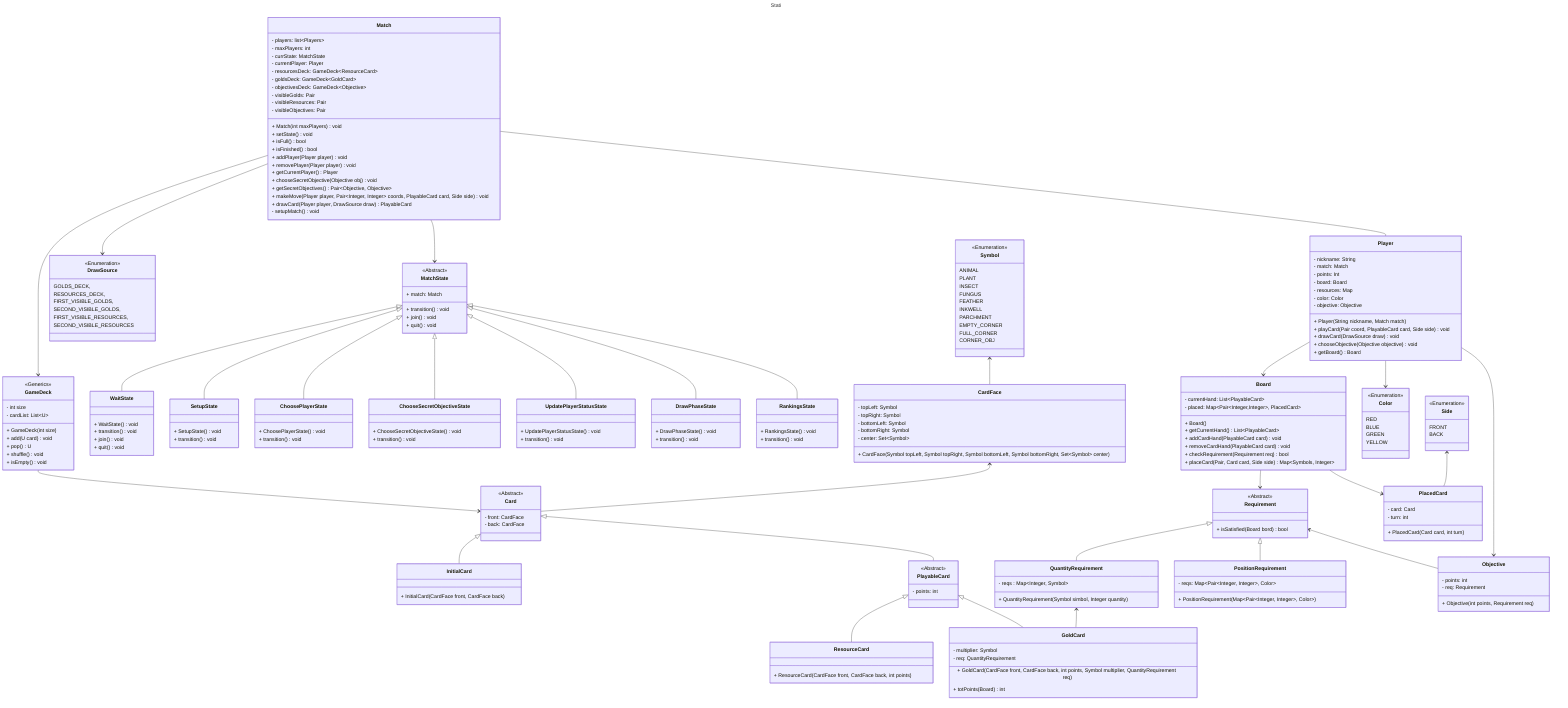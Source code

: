 ---
title: Stati
---
classDiagram
    Match --> GameDeck
    Match --> MatchState
    Match --> DrawSource
    Match -- Player
    MatchState <|-- WaitState
    MatchState <|-- SetupState
    MatchState <|-- ChoosePlayerState
    MatchState <|-- ChooseSecretObjectiveState
    MatchState <|-- UpdatePlayerStatusState
    MatchState <|-- DrawPhaseState
    MatchState <|-- RankingsState

    Card <|-- InitialCard
    Card <|-- PlayableCard
    GameDeck --> Card
    PlayableCard <|-- ResourceCard
    PlayableCard <|-- GoldCard

    Requirement <|-- QuantityRequirement
    Requirement <|-- PositionRequirement
    Requirement <-- Objective
    QuantityRequirement <-- GoldCard

    Board --> PlacedCard
    Player --> Board
    Player --> Objective
    CardFace <-- Card
    Symbol <-- CardFace
    Player --> Color
    Board --> Requirement
    %%Side <-- Player
    %%Side <-- Match
    Side <-- PlacedCard
    %%Symbol <-- GoldCard
    %% DrawSource <-- Player



    class Symbol {
        <<Enumeration>>
        ANIMAL
        PLANT
        INSECT
        FUNGUS
        FEATHER
        INKWELL
        PARCHMENT
        EMPTY_CORNER
        FULL_CORNER
        CORNER_OBJ
    }

    class CardFace {
        - topLeft: Symbol
        - topRight: Symbol
        - bottomLeft: Symbol
        - bottomRight: Symbol
        - center: Set~Symbol~
        + CardFace(Symbol topLeft, Symbol topRight, Symbol bottomLeft, Symbol bottomRight, Set~Symbol~ center)
    }

    class Card {
        <<Abstract>>
        - front: CardFace
        - back: CardFace
    }

    class PlayableCard {
        <<Abstract>>
        - points: int
    }

    class InitialCard {
        + InitialCard(CardFace front, CardFace back)
    }

    class ResourceCard {
        + ResourceCard(CardFace front, CardFace back, int points)
    }

    class GoldCard {
        - multiplier: Symbol
        - req: QuantityRequirement
        + GoldCard(CardFace front, CardFace back, int points, Symbol multiplier, QuantityRequirement req)
        + totPoints(Board) int
    }

    class Requirement {
        <<Abstract>>
        + isSatisfied(Board bord) bool
    }

    class QuantityRequirement {
        - reqs : Map~Integer, Symbol~
        + QuantityRequirement(Symbol simbol, Integer quantity)
    }

    class PositionRequirement {
        - reqs: Map&ltPair&ltInteger, Integer&gt, Color&gt
        + PositionRequirement(Map&ltPair&ltInteger, Integer&gt, Color&gt)
    }
    class Objective {
        - points: int
        - req: Requirement
        + Objective(int points, Requirement req)
    }
    class Player {
        - nickname: String
        - match: Match
        - points: Int
        - board: Board
        - resources: Map<Symbol, Integer>
        - color: Color
        - objective: Objective

        + Player(String nickname, Match match)
        + playCard(Pair<Integer, Integer> coord, PlayableCard card, Side side) void
        + drawCard(DrawSource draw) void
        + chooseObjective(Objective objective) void
        + getBoard() Board
    }
    class Color{
        <<Enumeration>>
        RED
        BLUE
        GREEN
        YELLOW
    }
    class Side{
        <<Enumeration>>
        FRONT
        BACK
    }
    class Board {
        - currentHand: List~PlayableCard~
        - placed: Map&ltPair&ltInteger,Integer&gt, PlacedCard&gt

        + Board()
        + getCurrentHand() List~PlayableCard~
        + addCardHand(PlayableCard card) void
        + removeCardHand(PlayableCard card) void
        + checkRequirement(Requirement req) bool
        + placeCard(Pair<Integer, Integer>, Card card, Side side) Map~Symbols, Integer~
    }
    class PlacedCard {
        - card: Card
        - turn: int
        + PlacedCard(Card card, int turn)
    }

    class Match {
        - players: list~Players~
        - maxPlayers: int
        - currState: MatchState
        - currentPlayer: Player
        - resourcesDeck: GameDeck~ResourceCard~
        - goldsDeck: GameDeck~GoldCard~
        - objectivesDeck: GameDeck~Objective~
        - visibleGolds: Pair<GoldCard, GoldCard>
        - visibleResources: Pair<ResourceCard>
        - visibleObjectives: Pair<Objective, Objective>

        + Match(int maxPlayers) void
        + setState() void
        + isFull() bool
        + isFinished() bool
        + addPlayer(Player player) void
        + removePlayer(Player player) void
        + getCurrentPlayer() Player
        + chooseSecretObjective(Objective obj) void
        + getSecretObjectives() Pair~Objective, Objective~
        + makeMove(Player player, Pair~Integer, Integer~ coords, PlayableCard card, Side side) void
        + drawCard(Player player, DrawSource draw) PlayableCard
        - setupMatch() void

    }
    class DrawSource {
        <<Enumeration>>
        GOLDS_DECK,
        RESOURCES_DECK,
        FIRST_VISIBLE_GOLDS,
        SECOND_VISIBLE_GOLDS,
        FIRST_VISIBLE_RESOURCES,
        SECOND_VISIBLE_RESOURCES
    }

    class MatchState {
        <<Abstract>>
        + match: Match
        + transition() void
        + join() void
        + quit() void
    }

    class WaitState{
        + WaitState() void
        + transition() void
        + join() void
        + quit() void
    }
    class SetupState{
        + SetupState() void
        + transition() void

    }
    class ChoosePlayerState {
        + ChoosePlayerState() void
        + transition() void
    }

    class ChooseSecretObjectiveState {
        + ChooseSecretObjectiveState() void
        + transition() void
    }

    class UpdatePlayerStatusState {
        + UpdatePlayerStatusState() void
        + transition() void
    }

    class DrawPhaseState {
        + DrawPhaseState() void
        + transition() void
    }

    class RankingsState{
        + RankingsState() void
        + transition() void
    }


    class GameDeck {
        <<Generics>>
        - int size
        - cardList: List~U~
        + GameDeck(int size)
        + add(U card) void
        + pop() U
        + shuffle() void
        + isEmpty() void
    }